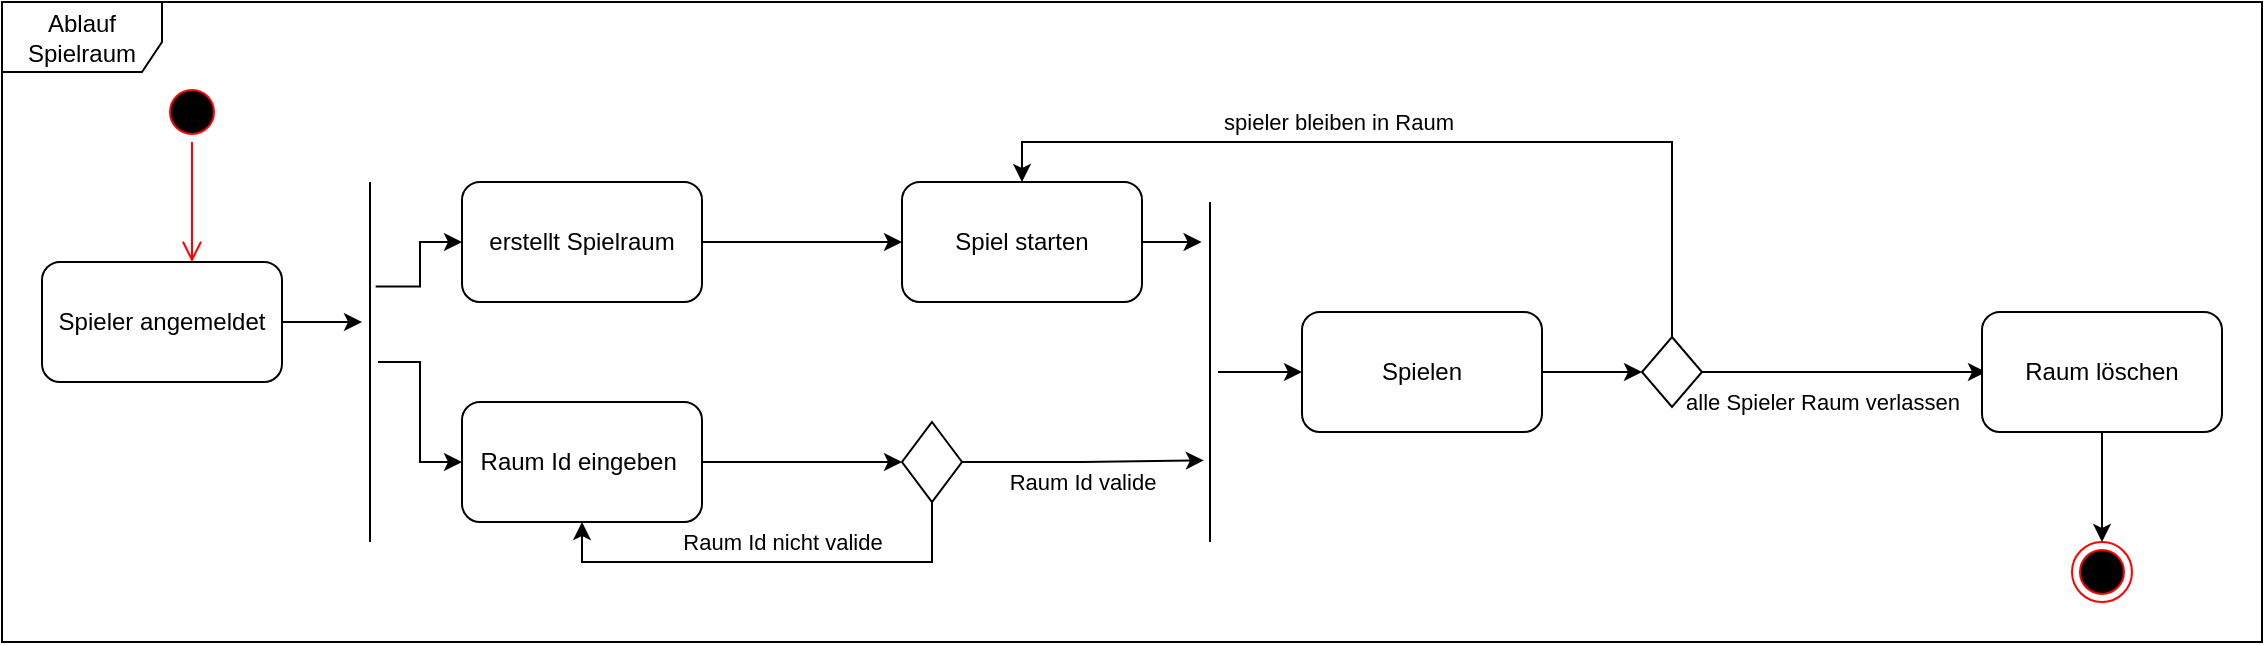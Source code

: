 <mxfile version="28.2.7">
  <diagram name="Seite-1" id="JjTCV3cyfgGm-suk0b_S">
    <mxGraphModel dx="1028" dy="693" grid="1" gridSize="10" guides="1" tooltips="1" connect="1" arrows="1" fold="1" page="1" pageScale="1" pageWidth="827" pageHeight="1169" background="#FFFFFF" math="0" shadow="0">
      <root>
        <mxCell id="0" />
        <mxCell id="1" parent="0" />
        <mxCell id="l1EzZLQc0XKkSLJejIoX-1" value="Ablauf Spielraum" style="shape=umlFrame;whiteSpace=wrap;html=1;pointerEvents=0;width=80;height=35;" vertex="1" parent="1">
          <mxGeometry x="20" y="200" width="1130" height="320" as="geometry" />
        </mxCell>
        <mxCell id="l1EzZLQc0XKkSLJejIoX-2" value="Spieler angemeldet" style="rounded=1;whiteSpace=wrap;html=1;" vertex="1" parent="1">
          <mxGeometry x="40" y="330" width="120" height="60" as="geometry" />
        </mxCell>
        <mxCell id="l1EzZLQc0XKkSLJejIoX-10" value="" style="edgeStyle=orthogonalEdgeStyle;rounded=0;orthogonalLoop=1;jettySize=auto;html=1;" edge="1" parent="1" source="l1EzZLQc0XKkSLJejIoX-5" target="l1EzZLQc0XKkSLJejIoX-9">
          <mxGeometry relative="1" as="geometry" />
        </mxCell>
        <mxCell id="l1EzZLQc0XKkSLJejIoX-5" value="erstellt Spielraum" style="whiteSpace=wrap;html=1;rounded=1;" vertex="1" parent="1">
          <mxGeometry x="250" y="290" width="120" height="60" as="geometry" />
        </mxCell>
        <mxCell id="l1EzZLQc0XKkSLJejIoX-27" value="" style="edgeStyle=orthogonalEdgeStyle;rounded=0;orthogonalLoop=1;jettySize=auto;html=1;" edge="1" parent="1" source="l1EzZLQc0XKkSLJejIoX-7">
          <mxGeometry relative="1" as="geometry">
            <mxPoint x="470" y="430.0" as="targetPoint" />
          </mxGeometry>
        </mxCell>
        <mxCell id="l1EzZLQc0XKkSLJejIoX-7" value="Raum Id eingeben&amp;nbsp;" style="whiteSpace=wrap;html=1;rounded=1;" vertex="1" parent="1">
          <mxGeometry x="250" y="400" width="120" height="60" as="geometry" />
        </mxCell>
        <mxCell id="l1EzZLQc0XKkSLJejIoX-9" value="Spiel starten" style="whiteSpace=wrap;html=1;rounded=1;" vertex="1" parent="1">
          <mxGeometry x="470" y="290" width="120" height="60" as="geometry" />
        </mxCell>
        <mxCell id="l1EzZLQc0XKkSLJejIoX-14" value="" style="edgeStyle=orthogonalEdgeStyle;rounded=0;orthogonalLoop=1;jettySize=auto;html=1;" edge="1" parent="1" source="l1EzZLQc0XKkSLJejIoX-2">
          <mxGeometry relative="1" as="geometry">
            <mxPoint x="160" y="360" as="sourcePoint" />
            <mxPoint x="200" y="360" as="targetPoint" />
          </mxGeometry>
        </mxCell>
        <mxCell id="l1EzZLQc0XKkSLJejIoX-31" value="" style="edgeStyle=orthogonalEdgeStyle;rounded=0;orthogonalLoop=1;jettySize=auto;html=1;entryX=0;entryY=0.5;entryDx=0;entryDy=0;exitX=0.29;exitY=0.147;exitDx=0;exitDy=0;exitPerimeter=0;" edge="1" parent="1" source="l1EzZLQc0XKkSLJejIoX-15" target="l1EzZLQc0XKkSLJejIoX-5">
          <mxGeometry relative="1" as="geometry" />
        </mxCell>
        <mxCell id="l1EzZLQc0XKkSLJejIoX-32" value="" style="edgeStyle=orthogonalEdgeStyle;rounded=0;orthogonalLoop=1;jettySize=auto;html=1;" edge="1" parent="1" source="l1EzZLQc0XKkSLJejIoX-15" target="l1EzZLQc0XKkSLJejIoX-7">
          <mxGeometry relative="1" as="geometry" />
        </mxCell>
        <mxCell id="l1EzZLQc0XKkSLJejIoX-15" value="" style="line;strokeWidth=1;fillColor=none;align=left;verticalAlign=middle;spacingTop=-1;spacingLeft=3;spacingRight=3;rotatable=0;labelPosition=right;points=[];portConstraint=eastwest;strokeColor=inherit;direction=south;" vertex="1" parent="1">
          <mxGeometry x="200" y="290" width="8" height="180" as="geometry" />
        </mxCell>
        <mxCell id="l1EzZLQc0XKkSLJejIoX-38" value="" style="edgeStyle=orthogonalEdgeStyle;rounded=0;orthogonalLoop=1;jettySize=auto;html=1;" edge="1" parent="1" source="l1EzZLQc0XKkSLJejIoX-16" target="l1EzZLQc0XKkSLJejIoX-37">
          <mxGeometry relative="1" as="geometry" />
        </mxCell>
        <mxCell id="l1EzZLQc0XKkSLJejIoX-16" value="" style="line;strokeWidth=1;fillColor=none;align=left;verticalAlign=middle;spacingTop=-1;spacingLeft=3;spacingRight=3;rotatable=0;labelPosition=right;points=[];portConstraint=eastwest;strokeColor=inherit;direction=south;" vertex="1" parent="1">
          <mxGeometry x="620" y="300" width="8" height="170" as="geometry" />
        </mxCell>
        <mxCell id="l1EzZLQc0XKkSLJejIoX-25" value="" style="ellipse;html=1;shape=endState;fillColor=#000000;strokeColor=#ff0000;" vertex="1" parent="1">
          <mxGeometry x="1055" y="470" width="30" height="30" as="geometry" />
        </mxCell>
        <mxCell id="l1EzZLQc0XKkSLJejIoX-33" style="edgeStyle=orthogonalEdgeStyle;rounded=0;orthogonalLoop=1;jettySize=auto;html=1;exitX=1;exitY=0.5;exitDx=0;exitDy=0;entryX=0.117;entryY=1.029;entryDx=0;entryDy=0;entryPerimeter=0;" edge="1" parent="1" source="l1EzZLQc0XKkSLJejIoX-9" target="l1EzZLQc0XKkSLJejIoX-16">
          <mxGeometry relative="1" as="geometry" />
        </mxCell>
        <mxCell id="l1EzZLQc0XKkSLJejIoX-45" style="edgeStyle=orthogonalEdgeStyle;rounded=0;orthogonalLoop=1;jettySize=auto;html=1;exitX=0.5;exitY=1;exitDx=0;exitDy=0;entryX=0.5;entryY=1;entryDx=0;entryDy=0;" edge="1" parent="1" source="l1EzZLQc0XKkSLJejIoX-34" target="l1EzZLQc0XKkSLJejIoX-7">
          <mxGeometry relative="1" as="geometry" />
        </mxCell>
        <mxCell id="l1EzZLQc0XKkSLJejIoX-46" value="Raum Id nicht valide" style="edgeLabel;html=1;align=center;verticalAlign=middle;resizable=0;points=[];" vertex="1" connectable="0" parent="l1EzZLQc0XKkSLJejIoX-45">
          <mxGeometry x="-0.153" y="2" relative="1" as="geometry">
            <mxPoint x="-10" y="-12" as="offset" />
          </mxGeometry>
        </mxCell>
        <mxCell id="l1EzZLQc0XKkSLJejIoX-34" value="" style="rhombus;whiteSpace=wrap;html=1;" vertex="1" parent="1">
          <mxGeometry x="470" y="410" width="30" height="40" as="geometry" />
        </mxCell>
        <mxCell id="l1EzZLQc0XKkSLJejIoX-36" value="Raum Id valide" style="edgeStyle=orthogonalEdgeStyle;rounded=0;orthogonalLoop=1;jettySize=auto;html=1;exitX=1;exitY=0.5;exitDx=0;exitDy=0;entryX=0.76;entryY=0.882;entryDx=0;entryDy=0;entryPerimeter=0;" edge="1" parent="1" source="l1EzZLQc0XKkSLJejIoX-34" target="l1EzZLQc0XKkSLJejIoX-16">
          <mxGeometry x="-0.014" y="-10" relative="1" as="geometry">
            <mxPoint x="-10" y="10" as="offset" />
          </mxGeometry>
        </mxCell>
        <mxCell id="l1EzZLQc0XKkSLJejIoX-40" value="" style="edgeStyle=orthogonalEdgeStyle;rounded=0;orthogonalLoop=1;jettySize=auto;html=1;" edge="1" parent="1" source="l1EzZLQc0XKkSLJejIoX-37" target="l1EzZLQc0XKkSLJejIoX-39">
          <mxGeometry relative="1" as="geometry" />
        </mxCell>
        <mxCell id="l1EzZLQc0XKkSLJejIoX-37" value="&lt;span style=&quot;text-align: left; background-color: rgb(255, 255, 255);&quot;&gt;Spielen&lt;/span&gt;" style="rounded=1;whiteSpace=wrap;html=1;" vertex="1" parent="1">
          <mxGeometry x="670" y="355" width="120" height="60" as="geometry" />
        </mxCell>
        <mxCell id="l1EzZLQc0XKkSLJejIoX-41" value="alle Spieler Raum verlassen" style="edgeStyle=orthogonalEdgeStyle;rounded=0;orthogonalLoop=1;jettySize=auto;html=1;exitX=1;exitY=0.5;exitDx=0;exitDy=0;entryX=0;entryY=0.5;entryDx=0;entryDy=0;" edge="1" parent="1" source="l1EzZLQc0XKkSLJejIoX-39">
          <mxGeometry x="-0.155" y="-15" relative="1" as="geometry">
            <mxPoint x="1012" y="385.0" as="targetPoint" />
            <mxPoint as="offset" />
          </mxGeometry>
        </mxCell>
        <mxCell id="l1EzZLQc0XKkSLJejIoX-42" style="edgeStyle=orthogonalEdgeStyle;rounded=0;orthogonalLoop=1;jettySize=auto;html=1;exitX=0.5;exitY=0;exitDx=0;exitDy=0;entryX=0.5;entryY=0;entryDx=0;entryDy=0;" edge="1" parent="1" source="l1EzZLQc0XKkSLJejIoX-39" target="l1EzZLQc0XKkSLJejIoX-9">
          <mxGeometry relative="1" as="geometry" />
        </mxCell>
        <mxCell id="l1EzZLQc0XKkSLJejIoX-47" value="spieler bleiben in Raum" style="edgeLabel;html=1;align=center;verticalAlign=middle;resizable=0;points=[];" vertex="1" connectable="0" parent="l1EzZLQc0XKkSLJejIoX-42">
          <mxGeometry x="0.196" y="2" relative="1" as="geometry">
            <mxPoint y="-12" as="offset" />
          </mxGeometry>
        </mxCell>
        <mxCell id="l1EzZLQc0XKkSLJejIoX-39" value="" style="rhombus;whiteSpace=wrap;html=1;" vertex="1" parent="1">
          <mxGeometry x="840" y="367.5" width="30" height="35" as="geometry" />
        </mxCell>
        <mxCell id="l1EzZLQc0XKkSLJejIoX-44" value="" style="edgeStyle=orthogonalEdgeStyle;rounded=0;orthogonalLoop=1;jettySize=auto;html=1;" edge="1" parent="1" source="l1EzZLQc0XKkSLJejIoX-43" target="l1EzZLQc0XKkSLJejIoX-25">
          <mxGeometry relative="1" as="geometry" />
        </mxCell>
        <mxCell id="l1EzZLQc0XKkSLJejIoX-43" value="Raum löschen" style="rounded=1;whiteSpace=wrap;html=1;" vertex="1" parent="1">
          <mxGeometry x="1010" y="355" width="120" height="60" as="geometry" />
        </mxCell>
        <mxCell id="l1EzZLQc0XKkSLJejIoX-48" value="" style="ellipse;html=1;shape=startState;fillColor=#000000;strokeColor=#ff0000;" vertex="1" parent="1">
          <mxGeometry x="100" y="240" width="30" height="30" as="geometry" />
        </mxCell>
        <mxCell id="l1EzZLQc0XKkSLJejIoX-49" value="" style="edgeStyle=orthogonalEdgeStyle;html=1;verticalAlign=bottom;endArrow=open;endSize=8;strokeColor=#ff0000;rounded=0;" edge="1" source="l1EzZLQc0XKkSLJejIoX-48" parent="1">
          <mxGeometry relative="1" as="geometry">
            <mxPoint x="115" y="330" as="targetPoint" />
          </mxGeometry>
        </mxCell>
      </root>
    </mxGraphModel>
  </diagram>
</mxfile>
